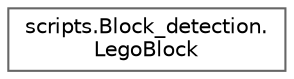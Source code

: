 digraph "Graphical Class Hierarchy"
{
 // LATEX_PDF_SIZE
  bgcolor="transparent";
  edge [fontname=Helvetica,fontsize=10,labelfontname=Helvetica,labelfontsize=10];
  node [fontname=Helvetica,fontsize=10,shape=box,height=0.2,width=0.4];
  rankdir="LR";
  Node0 [id="Node000000",label="scripts.Block_detection.\lLegoBlock",height=0.2,width=0.4,color="grey40", fillcolor="white", style="filled",URL="$classscripts_1_1Block__detection_1_1LegoBlock.html",tooltip=" "];
}
